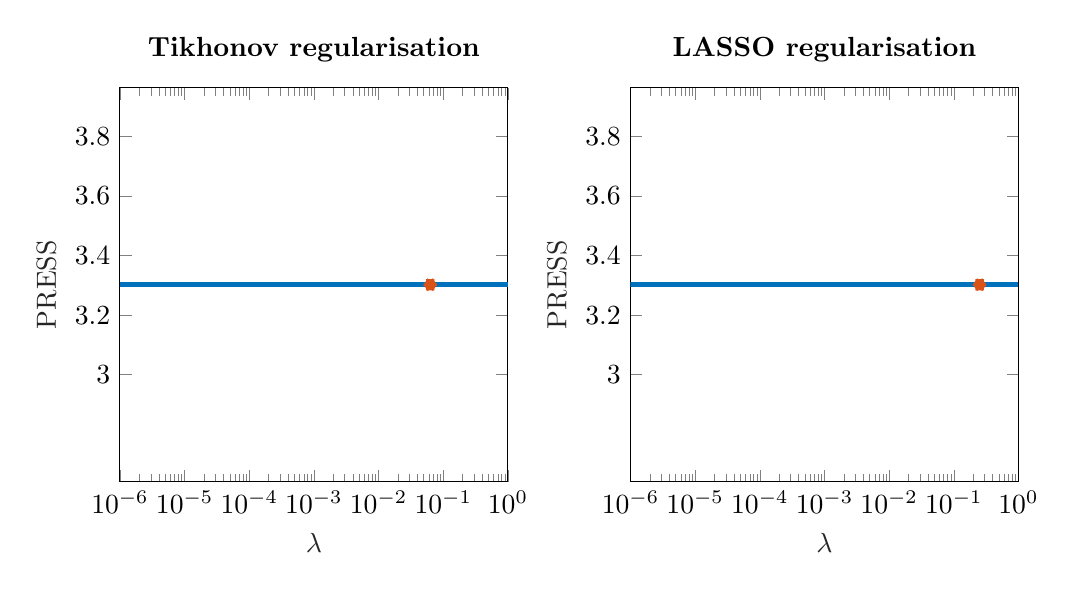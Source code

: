 % This file was created by matlab2tikz.
%
\definecolor{mycolor1}{rgb}{0.0,0.447,0.741}%
\definecolor{mycolor2}{rgb}{0.85,0.325,0.098}%
%
\begin{tikzpicture}

\begin{axis}[%
width=4.927cm,
height=5cm,
at={(0cm,0cm)},
scale only axis,
xmode=log,
xmin=1e-06,
xmax=1,
xminorticks=true,
xlabel style={font=\color{white!15!black}},
xlabel={$\lambda$},
ymin=3.302,
ymax=3.302,
ylabel style={font=\color{white!15!black}},
ylabel={PRESS},
axis background/.style={fill=white},
title style={font=\bfseries},
title={Tikhonov regularisation}
]
\addplot [color=mycolor1, line width=2.0pt, forget plot]
  table[row sep=crcr]{%
1e-06	3.302\\
1.995e-06	3.302\\
3.981e-06	3.302\\
7.943e-06	3.302\\
1.585e-05	3.302\\
3.162e-05	3.302\\
6.31e-05	3.302\\
0.0	3.302\\
0.0	3.302\\
0.001	3.302\\
0.001	3.302\\
0.002	3.302\\
0.004	3.302\\
0.008	3.302\\
0.016	3.302\\
0.032	3.302\\
0.063	3.302\\
0.126	3.302\\
0.251	3.302\\
0.501	3.302\\
1	3.302\\
};
\addplot [color=mycolor2, line width=3.0pt, draw=none, mark=asterisk, mark options={solid, mycolor2}, forget plot]
  table[row sep=crcr]{%
0.063	3.302\\
};
\end{axis}

\begin{axis}[%
width=4.927cm,
height=5cm,
at={(6.484cm,0cm)},
scale only axis,
xmode=log,
xmin=1e-06,
xmax=1,
xminorticks=true,
xlabel style={font=\color{white!15!black}},
xlabel={$\lambda$},
ymin=3.302,
ymax=3.302,
ylabel style={font=\color{white!15!black}},
ylabel={PRESS},
axis background/.style={fill=white},
title style={font=\bfseries},
title={LASSO regularisation}
]
\addplot [color=mycolor1, line width=2.0pt, forget plot]
  table[row sep=crcr]{%
1e-06	3.302\\
1.995e-06	3.302\\
3.981e-06	3.302\\
7.943e-06	3.302\\
1.585e-05	3.302\\
3.162e-05	3.302\\
6.31e-05	3.302\\
0.0	3.302\\
0.0	3.302\\
0.001	3.302\\
0.001	3.302\\
0.002	3.302\\
0.004	3.302\\
0.008	3.302\\
0.016	3.302\\
0.032	3.302\\
0.063	3.302\\
0.126	3.302\\
0.251	3.302\\
0.501	3.302\\
1	3.302\\
};
\addplot [color=mycolor2, line width=3.0pt, draw=none, mark=asterisk, mark options={solid, mycolor2}, forget plot]
  table[row sep=crcr]{%
0.251	3.302\\
};
\end{axis}
\end{tikzpicture}%